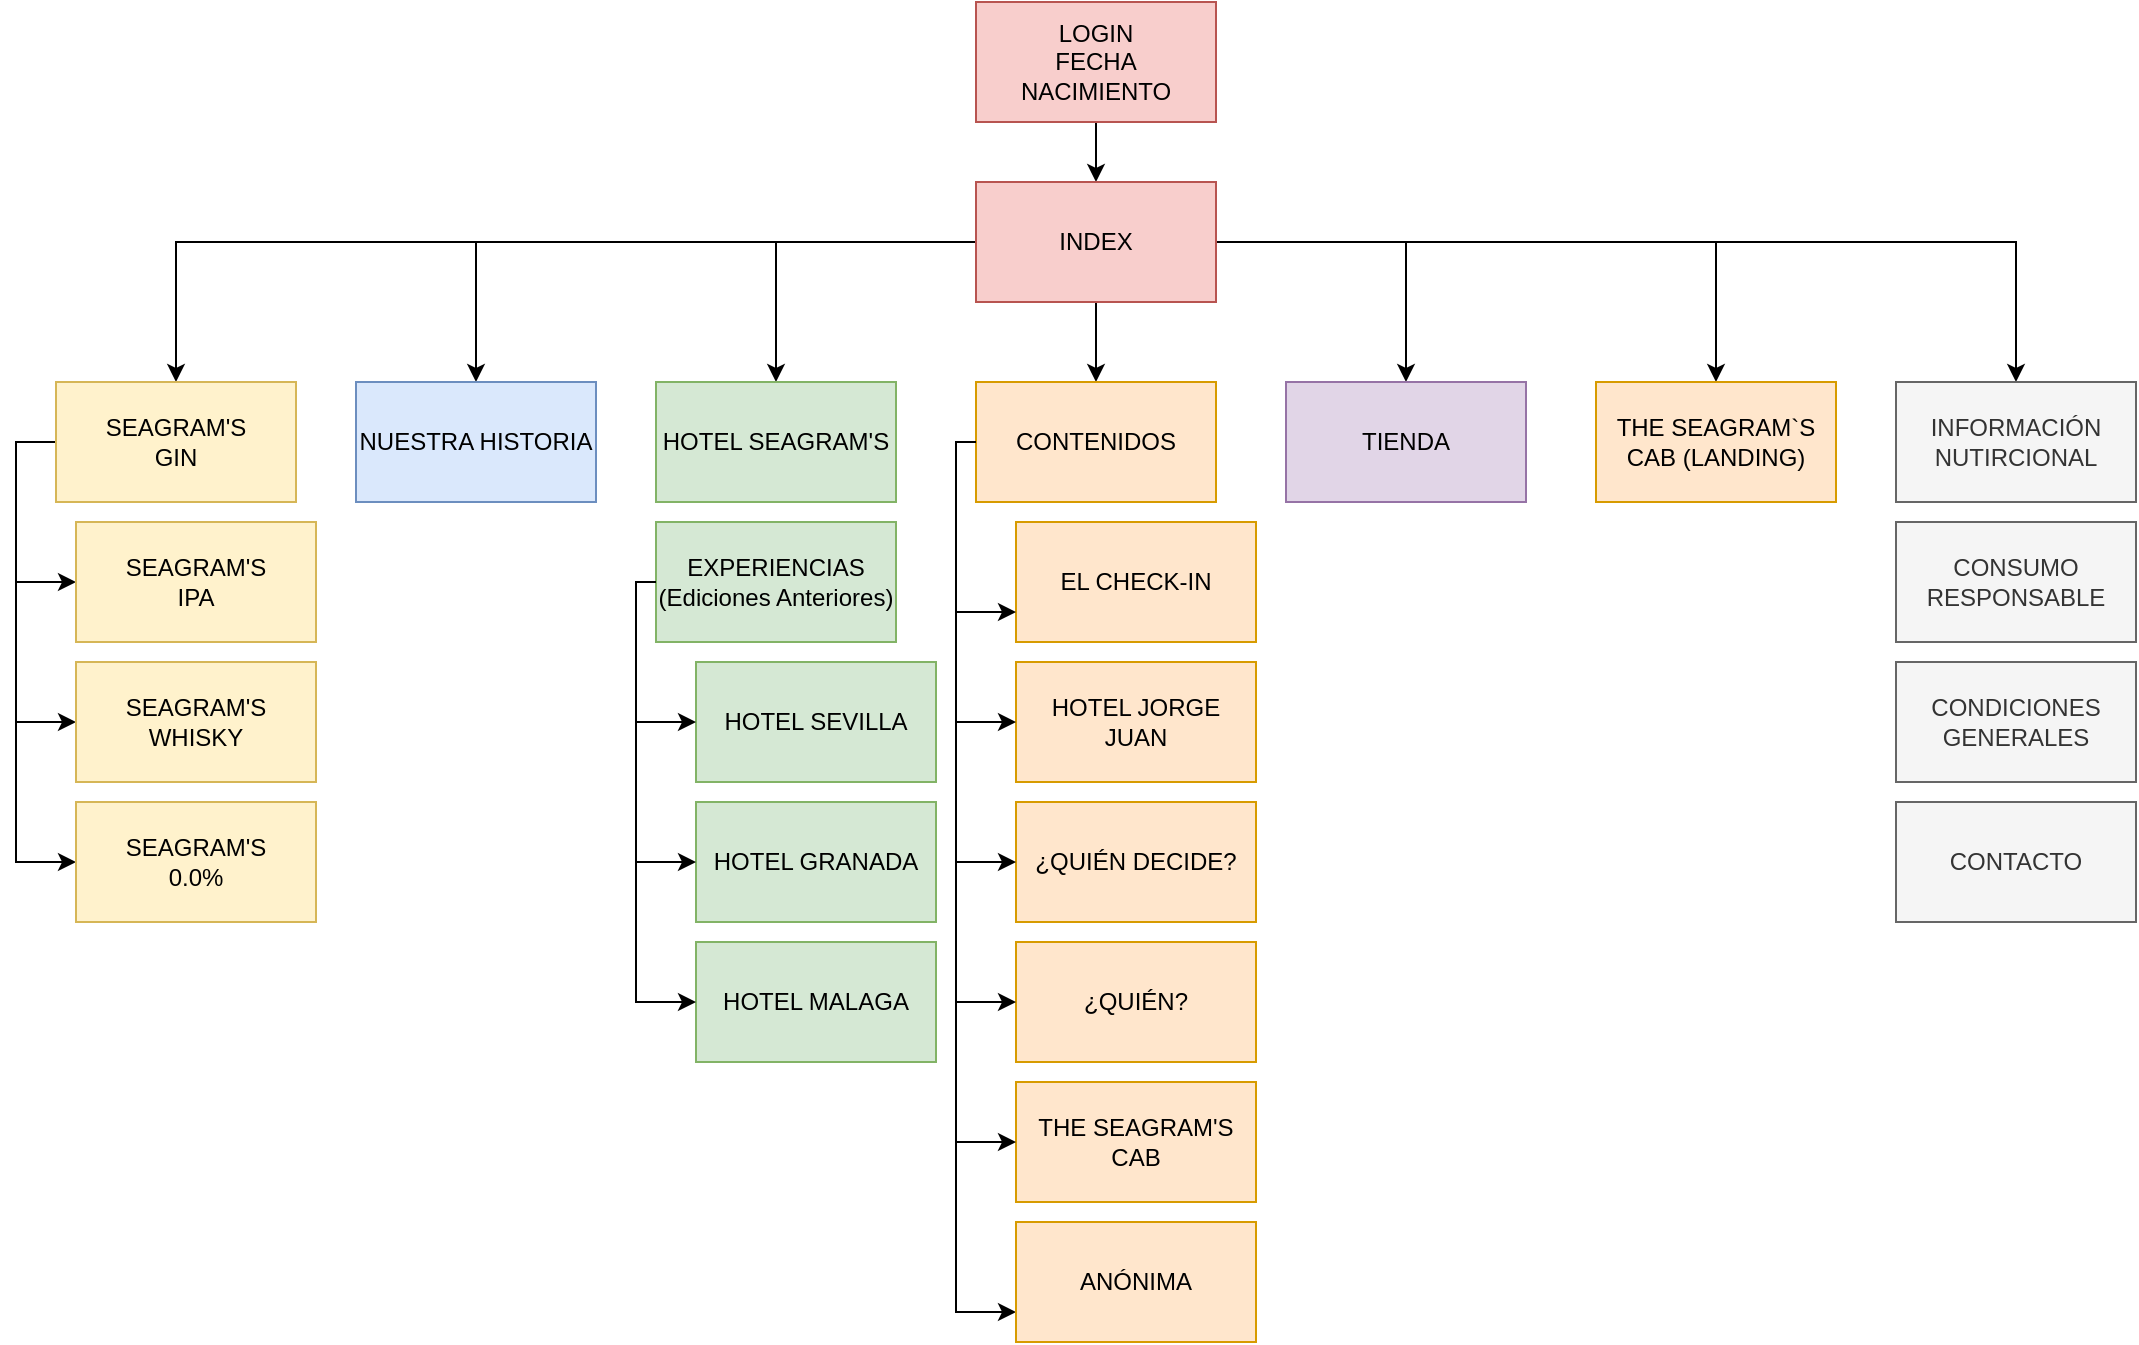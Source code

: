 <mxfile version="22.0.6" type="device">
  <diagram name="Page-1" id="UPyhZuUcKWYXe479IDXW">
    <mxGraphModel dx="1434" dy="718" grid="1" gridSize="10" guides="1" tooltips="1" connect="1" arrows="1" fold="1" page="1" pageScale="1" pageWidth="1169" pageHeight="827" math="0" shadow="0">
      <root>
        <mxCell id="0" />
        <mxCell id="1" parent="0" />
        <mxCell id="aDZJmFYsELoGhruwjNEE-1" style="edgeStyle=orthogonalEdgeStyle;rounded=0;orthogonalLoop=1;jettySize=auto;html=1;entryX=0.5;entryY=0;entryDx=0;entryDy=0;" parent="1" source="Sr8KO_wC5HSbl_b9Vxh5-1" target="Sr8KO_wC5HSbl_b9Vxh5-2" edge="1">
          <mxGeometry relative="1" as="geometry" />
        </mxCell>
        <mxCell id="Sr8KO_wC5HSbl_b9Vxh5-1" value="&lt;div&gt;LOGIN&lt;/div&gt;&lt;div&gt;FECHA NACIMIENTO&lt;br&gt;&lt;/div&gt;" style="rounded=0;html=1;fillColor=#f8cecc;strokeColor=#b85450;whiteSpace=wrap;" parent="1" vertex="1">
          <mxGeometry x="490" y="10" width="120" height="60" as="geometry" />
        </mxCell>
        <mxCell id="aDZJmFYsELoGhruwjNEE-35" style="edgeStyle=orthogonalEdgeStyle;rounded=0;orthogonalLoop=1;jettySize=auto;html=1;entryX=0.5;entryY=0;entryDx=0;entryDy=0;" parent="1" source="Sr8KO_wC5HSbl_b9Vxh5-2" target="Sr8KO_wC5HSbl_b9Vxh5-17" edge="1">
          <mxGeometry relative="1" as="geometry" />
        </mxCell>
        <mxCell id="aDZJmFYsELoGhruwjNEE-37" style="edgeStyle=orthogonalEdgeStyle;rounded=0;orthogonalLoop=1;jettySize=auto;html=1;" parent="1" source="Sr8KO_wC5HSbl_b9Vxh5-2" target="Sr8KO_wC5HSbl_b9Vxh5-26" edge="1">
          <mxGeometry relative="1" as="geometry" />
        </mxCell>
        <mxCell id="aDZJmFYsELoGhruwjNEE-38" style="edgeStyle=orthogonalEdgeStyle;rounded=0;orthogonalLoop=1;jettySize=auto;html=1;" parent="1" source="Sr8KO_wC5HSbl_b9Vxh5-2" target="Sr8KO_wC5HSbl_b9Vxh5-45" edge="1">
          <mxGeometry relative="1" as="geometry" />
        </mxCell>
        <mxCell id="aDZJmFYsELoGhruwjNEE-39" style="edgeStyle=orthogonalEdgeStyle;rounded=0;orthogonalLoop=1;jettySize=auto;html=1;entryX=0.5;entryY=0;entryDx=0;entryDy=0;" parent="1" source="Sr8KO_wC5HSbl_b9Vxh5-2" target="Sr8KO_wC5HSbl_b9Vxh5-25" edge="1">
          <mxGeometry relative="1" as="geometry" />
        </mxCell>
        <mxCell id="aDZJmFYsELoGhruwjNEE-40" style="edgeStyle=orthogonalEdgeStyle;rounded=0;orthogonalLoop=1;jettySize=auto;html=1;" parent="1" source="Sr8KO_wC5HSbl_b9Vxh5-2" target="Sr8KO_wC5HSbl_b9Vxh5-9" edge="1">
          <mxGeometry relative="1" as="geometry" />
        </mxCell>
        <mxCell id="aDZJmFYsELoGhruwjNEE-41" style="edgeStyle=orthogonalEdgeStyle;rounded=0;orthogonalLoop=1;jettySize=auto;html=1;" parent="1" source="Sr8KO_wC5HSbl_b9Vxh5-2" target="Sr8KO_wC5HSbl_b9Vxh5-8" edge="1">
          <mxGeometry relative="1" as="geometry" />
        </mxCell>
        <mxCell id="aDZJmFYsELoGhruwjNEE-42" style="edgeStyle=orthogonalEdgeStyle;rounded=0;orthogonalLoop=1;jettySize=auto;html=1;" parent="1" source="Sr8KO_wC5HSbl_b9Vxh5-2" target="Sr8KO_wC5HSbl_b9Vxh5-4" edge="1">
          <mxGeometry relative="1" as="geometry" />
        </mxCell>
        <mxCell id="Sr8KO_wC5HSbl_b9Vxh5-2" value="&lt;div&gt;INDEX&lt;/div&gt;" style="rounded=0;html=1;fillColor=#f8cecc;strokeColor=#b85450;whiteSpace=wrap;" parent="1" vertex="1">
          <mxGeometry x="490" y="100" width="120" height="60" as="geometry" />
        </mxCell>
        <mxCell id="Sr8KO_wC5HSbl_b9Vxh5-8" value="NUESTRA HISTORIA" style="rounded=0;html=1;fillColor=#dae8fc;strokeColor=#6c8ebf;whiteSpace=wrap;" parent="1" vertex="1">
          <mxGeometry x="180" y="200" width="120" height="60" as="geometry" />
        </mxCell>
        <mxCell id="Sr8KO_wC5HSbl_b9Vxh5-25" value="&lt;div&gt;TIENDA&lt;br&gt;&lt;/div&gt;" style="rounded=0;html=1;fillColor=#e1d5e7;strokeColor=#9673a6;whiteSpace=wrap;" parent="1" vertex="1">
          <mxGeometry x="645" y="200" width="120" height="60" as="geometry" />
        </mxCell>
        <mxCell id="Sr8KO_wC5HSbl_b9Vxh5-26" value="THE SEAGRAM`S CAB (LANDING)" style="rounded=0;html=1;fillColor=#ffe6cc;strokeColor=#d79b00;whiteSpace=wrap;" parent="1" vertex="1">
          <mxGeometry x="800" y="200" width="120" height="60" as="geometry" />
        </mxCell>
        <mxCell id="aDZJmFYsELoGhruwjNEE-6" value="" style="group;whiteSpace=wrap;" parent="1" vertex="1" connectable="0">
          <mxGeometry x="10" y="200" width="150" height="270" as="geometry" />
        </mxCell>
        <mxCell id="Sr8KO_wC5HSbl_b9Vxh5-32" style="edgeStyle=orthogonalEdgeStyle;rounded=0;orthogonalLoop=1;jettySize=auto;html=1;entryX=0;entryY=0.5;entryDx=0;entryDy=0;" parent="aDZJmFYsELoGhruwjNEE-6" edge="1">
          <mxGeometry relative="1" as="geometry">
            <mxPoint x="10" y="30" as="sourcePoint" />
            <mxPoint x="30.0" y="100" as="targetPoint" />
            <Array as="points">
              <mxPoint y="30" />
              <mxPoint y="100" />
            </Array>
          </mxGeometry>
        </mxCell>
        <mxCell id="Sr8KO_wC5HSbl_b9Vxh5-33" style="edgeStyle=orthogonalEdgeStyle;rounded=0;orthogonalLoop=1;jettySize=auto;html=1;entryX=0;entryY=0.5;entryDx=0;entryDy=0;" parent="aDZJmFYsELoGhruwjNEE-6" edge="1">
          <mxGeometry relative="1" as="geometry">
            <mxPoint x="10" y="30" as="sourcePoint" />
            <mxPoint x="30.0" y="170" as="targetPoint" />
            <Array as="points">
              <mxPoint y="30" />
              <mxPoint y="170" />
            </Array>
          </mxGeometry>
        </mxCell>
        <mxCell id="Sr8KO_wC5HSbl_b9Vxh5-34" style="edgeStyle=orthogonalEdgeStyle;rounded=0;orthogonalLoop=1;jettySize=auto;html=1;entryX=0;entryY=0.5;entryDx=0;entryDy=0;exitX=0;exitY=0.5;exitDx=0;exitDy=0;" parent="aDZJmFYsELoGhruwjNEE-6" source="Sr8KO_wC5HSbl_b9Vxh5-4" edge="1">
          <mxGeometry relative="1" as="geometry">
            <mxPoint x="10" y="30" as="sourcePoint" />
            <mxPoint x="30.0" y="240" as="targetPoint" />
            <Array as="points">
              <mxPoint y="30" />
              <mxPoint y="240" />
            </Array>
          </mxGeometry>
        </mxCell>
        <mxCell id="Sr8KO_wC5HSbl_b9Vxh5-4" value="&lt;div&gt;SEAGRAM&#39;S &lt;br&gt;&lt;/div&gt;&lt;div&gt;GIN&lt;br&gt;&lt;/div&gt;" style="rounded=0;html=1;container=0;fillColor=#fff2cc;strokeColor=#d6b656;whiteSpace=wrap;" parent="aDZJmFYsELoGhruwjNEE-6" vertex="1">
          <mxGeometry x="20.0" width="120" height="60" as="geometry">
            <mxRectangle x="20.0" width="110" height="40" as="alternateBounds" />
          </mxGeometry>
        </mxCell>
        <mxCell id="Sr8KO_wC5HSbl_b9Vxh5-5" value="&lt;div&gt;SEAGRAM&#39;S &lt;br&gt;&lt;/div&gt;&lt;div&gt;IPA&lt;br&gt;&lt;/div&gt;" style="rounded=0;html=1;fillColor=#fff2cc;strokeColor=#d6b656;container=0;whiteSpace=wrap;" parent="aDZJmFYsELoGhruwjNEE-6" vertex="1">
          <mxGeometry x="30.0" y="70" width="120" height="60" as="geometry" />
        </mxCell>
        <mxCell id="Sr8KO_wC5HSbl_b9Vxh5-6" value="&lt;div&gt;SEAGRAM&#39;S &lt;br&gt;&lt;/div&gt;&lt;div&gt;WHISKY&lt;br&gt;&lt;/div&gt;" style="rounded=0;html=1;fillColor=#fff2cc;strokeColor=#d6b656;container=0;whiteSpace=wrap;" parent="aDZJmFYsELoGhruwjNEE-6" vertex="1">
          <mxGeometry x="30.0" y="140" width="120" height="60" as="geometry" />
        </mxCell>
        <mxCell id="Sr8KO_wC5HSbl_b9Vxh5-7" value="&lt;div&gt;SEAGRAM&#39;S &lt;br&gt;&lt;/div&gt;&lt;div&gt;0.0%&lt;br&gt;&lt;/div&gt;" style="rounded=0;html=1;fillColor=#fff2cc;strokeColor=#d6b656;container=0;whiteSpace=wrap;" parent="aDZJmFYsELoGhruwjNEE-6" vertex="1">
          <mxGeometry x="30.0" y="210" width="120" height="60" as="geometry" />
        </mxCell>
        <mxCell id="aDZJmFYsELoGhruwjNEE-7" value="" style="group;whiteSpace=wrap;" parent="1" vertex="1" connectable="0">
          <mxGeometry x="320" y="200" width="150" height="340" as="geometry" />
        </mxCell>
        <mxCell id="Sr8KO_wC5HSbl_b9Vxh5-9" value="&lt;div&gt;HOTEL SEAGRAM&#39;S&lt;/div&gt;" style="rounded=0;html=1;fillColor=#d5e8d4;strokeColor=#82b366;container=0;whiteSpace=wrap;" parent="aDZJmFYsELoGhruwjNEE-7" vertex="1">
          <mxGeometry x="10" width="120" height="60" as="geometry" />
        </mxCell>
        <mxCell id="Sr8KO_wC5HSbl_b9Vxh5-10" value="&lt;div&gt;EXPERIENCIAS&lt;/div&gt;&lt;div&gt;(Ediciones Anteriores)&lt;br&gt;&lt;/div&gt;" style="rounded=0;html=1;fillColor=#d5e8d4;strokeColor=#82b366;container=0;whiteSpace=wrap;" parent="aDZJmFYsELoGhruwjNEE-7" vertex="1">
          <mxGeometry x="10" y="70" width="120" height="60" as="geometry" />
        </mxCell>
        <mxCell id="Sr8KO_wC5HSbl_b9Vxh5-11" value="HOTEL MALAGA" style="rounded=0;html=1;fillColor=#d5e8d4;strokeColor=#82b366;container=0;whiteSpace=wrap;" parent="aDZJmFYsELoGhruwjNEE-7" vertex="1">
          <mxGeometry x="30" y="280" width="120" height="60" as="geometry" />
        </mxCell>
        <mxCell id="Sr8KO_wC5HSbl_b9Vxh5-31" style="edgeStyle=orthogonalEdgeStyle;rounded=0;orthogonalLoop=1;jettySize=auto;html=1;entryX=0;entryY=0.5;entryDx=0;entryDy=0;" parent="aDZJmFYsELoGhruwjNEE-7" source="Sr8KO_wC5HSbl_b9Vxh5-10" target="Sr8KO_wC5HSbl_b9Vxh5-11" edge="1">
          <mxGeometry relative="1" as="geometry">
            <Array as="points">
              <mxPoint y="100" />
              <mxPoint y="310" />
            </Array>
          </mxGeometry>
        </mxCell>
        <mxCell id="Sr8KO_wC5HSbl_b9Vxh5-12" value="HOTEL SEVILLA" style="rounded=0;html=1;fillColor=#d5e8d4;strokeColor=#82b366;container=0;whiteSpace=wrap;" parent="aDZJmFYsELoGhruwjNEE-7" vertex="1">
          <mxGeometry x="30" y="140" width="120" height="60" as="geometry" />
        </mxCell>
        <mxCell id="Sr8KO_wC5HSbl_b9Vxh5-27" style="edgeStyle=orthogonalEdgeStyle;rounded=0;orthogonalLoop=1;jettySize=auto;html=1;entryX=0;entryY=0.5;entryDx=0;entryDy=0;" parent="aDZJmFYsELoGhruwjNEE-7" source="Sr8KO_wC5HSbl_b9Vxh5-10" target="Sr8KO_wC5HSbl_b9Vxh5-12" edge="1">
          <mxGeometry relative="1" as="geometry">
            <Array as="points">
              <mxPoint y="100" />
              <mxPoint y="170" />
            </Array>
          </mxGeometry>
        </mxCell>
        <mxCell id="Sr8KO_wC5HSbl_b9Vxh5-13" value="HOTEL GRANADA" style="rounded=0;html=1;fillColor=#d5e8d4;strokeColor=#82b366;container=0;whiteSpace=wrap;" parent="aDZJmFYsELoGhruwjNEE-7" vertex="1">
          <mxGeometry x="30" y="210" width="120" height="60" as="geometry" />
        </mxCell>
        <mxCell id="Sr8KO_wC5HSbl_b9Vxh5-30" style="edgeStyle=orthogonalEdgeStyle;rounded=0;orthogonalLoop=1;jettySize=auto;html=1;entryX=0;entryY=0.5;entryDx=0;entryDy=0;" parent="aDZJmFYsELoGhruwjNEE-7" source="Sr8KO_wC5HSbl_b9Vxh5-10" target="Sr8KO_wC5HSbl_b9Vxh5-13" edge="1">
          <mxGeometry relative="1" as="geometry">
            <Array as="points">
              <mxPoint y="100" />
              <mxPoint y="240" />
            </Array>
          </mxGeometry>
        </mxCell>
        <mxCell id="aDZJmFYsELoGhruwjNEE-8" value="" style="group" parent="1" vertex="1" connectable="0">
          <mxGeometry x="480" y="200" width="150" height="480" as="geometry" />
        </mxCell>
        <mxCell id="Sr8KO_wC5HSbl_b9Vxh5-43" style="edgeStyle=orthogonalEdgeStyle;rounded=0;orthogonalLoop=1;jettySize=auto;html=1;" parent="aDZJmFYsELoGhruwjNEE-8" source="Sr8KO_wC5HSbl_b9Vxh5-17" edge="1">
          <mxGeometry relative="1" as="geometry">
            <mxPoint x="30" y="465" as="targetPoint" />
            <Array as="points">
              <mxPoint y="30" />
              <mxPoint y="465" />
            </Array>
          </mxGeometry>
        </mxCell>
        <mxCell id="Sr8KO_wC5HSbl_b9Vxh5-17" value="CONTENIDOS" style="rounded=0;html=1;container=0;fillColor=#ffe6cc;strokeColor=#d79b00;whiteSpace=wrap;" parent="aDZJmFYsELoGhruwjNEE-8" vertex="1">
          <mxGeometry x="10" width="120" height="60" as="geometry" />
        </mxCell>
        <mxCell id="Sr8KO_wC5HSbl_b9Vxh5-18" value="EL CHECK-IN" style="rounded=0;html=1;container=0;fillColor=#ffe6cc;strokeColor=#d79b00;whiteSpace=wrap;" parent="aDZJmFYsELoGhruwjNEE-8" vertex="1">
          <mxGeometry x="30" y="70" width="120" height="60" as="geometry" />
        </mxCell>
        <mxCell id="Sr8KO_wC5HSbl_b9Vxh5-38" style="edgeStyle=orthogonalEdgeStyle;rounded=0;orthogonalLoop=1;jettySize=auto;html=1;entryX=0;entryY=0.75;entryDx=0;entryDy=0;" parent="aDZJmFYsELoGhruwjNEE-8" source="Sr8KO_wC5HSbl_b9Vxh5-17" target="Sr8KO_wC5HSbl_b9Vxh5-18" edge="1">
          <mxGeometry relative="1" as="geometry">
            <Array as="points">
              <mxPoint y="30" />
              <mxPoint y="115" />
            </Array>
          </mxGeometry>
        </mxCell>
        <mxCell id="Sr8KO_wC5HSbl_b9Vxh5-19" value="&lt;div&gt;HOTEL JORGE JUAN&lt;/div&gt;" style="rounded=0;html=1;container=0;fillColor=#ffe6cc;strokeColor=#d79b00;whiteSpace=wrap;" parent="aDZJmFYsELoGhruwjNEE-8" vertex="1">
          <mxGeometry x="30" y="140" width="120" height="60" as="geometry" />
        </mxCell>
        <mxCell id="Sr8KO_wC5HSbl_b9Vxh5-39" style="edgeStyle=orthogonalEdgeStyle;rounded=0;orthogonalLoop=1;jettySize=auto;html=1;entryX=0;entryY=0.5;entryDx=0;entryDy=0;" parent="aDZJmFYsELoGhruwjNEE-8" source="Sr8KO_wC5HSbl_b9Vxh5-17" target="Sr8KO_wC5HSbl_b9Vxh5-19" edge="1">
          <mxGeometry relative="1" as="geometry">
            <Array as="points">
              <mxPoint y="30" />
              <mxPoint y="170" />
            </Array>
          </mxGeometry>
        </mxCell>
        <mxCell id="Sr8KO_wC5HSbl_b9Vxh5-20" value="¿QUIÉN DECIDE?" style="rounded=0;html=1;container=0;fillColor=#ffe6cc;strokeColor=#d79b00;whiteSpace=wrap;" parent="aDZJmFYsELoGhruwjNEE-8" vertex="1">
          <mxGeometry x="30" y="210" width="120" height="60" as="geometry" />
        </mxCell>
        <mxCell id="Sr8KO_wC5HSbl_b9Vxh5-40" style="edgeStyle=orthogonalEdgeStyle;rounded=0;orthogonalLoop=1;jettySize=auto;html=1;entryX=0;entryY=0.5;entryDx=0;entryDy=0;" parent="aDZJmFYsELoGhruwjNEE-8" source="Sr8KO_wC5HSbl_b9Vxh5-17" target="Sr8KO_wC5HSbl_b9Vxh5-20" edge="1">
          <mxGeometry relative="1" as="geometry">
            <Array as="points">
              <mxPoint y="30" />
              <mxPoint y="240" />
            </Array>
          </mxGeometry>
        </mxCell>
        <mxCell id="Sr8KO_wC5HSbl_b9Vxh5-21" value="¿QUIÉN?" style="rounded=0;html=1;container=0;fillColor=#ffe6cc;strokeColor=#d79b00;whiteSpace=wrap;" parent="aDZJmFYsELoGhruwjNEE-8" vertex="1">
          <mxGeometry x="30" y="280" width="120" height="60" as="geometry" />
        </mxCell>
        <mxCell id="Sr8KO_wC5HSbl_b9Vxh5-41" style="edgeStyle=orthogonalEdgeStyle;rounded=0;orthogonalLoop=1;jettySize=auto;html=1;entryX=0;entryY=0.5;entryDx=0;entryDy=0;" parent="aDZJmFYsELoGhruwjNEE-8" source="Sr8KO_wC5HSbl_b9Vxh5-17" target="Sr8KO_wC5HSbl_b9Vxh5-21" edge="1">
          <mxGeometry relative="1" as="geometry">
            <Array as="points">
              <mxPoint y="30" />
              <mxPoint y="310" />
            </Array>
          </mxGeometry>
        </mxCell>
        <mxCell id="Sr8KO_wC5HSbl_b9Vxh5-22" value="THE SEAGRAM&#39;S CAB" style="rounded=0;html=1;container=0;fillColor=#ffe6cc;strokeColor=#d79b00;whiteSpace=wrap;" parent="aDZJmFYsELoGhruwjNEE-8" vertex="1">
          <mxGeometry x="30" y="350" width="120" height="60" as="geometry" />
        </mxCell>
        <mxCell id="Sr8KO_wC5HSbl_b9Vxh5-42" style="edgeStyle=orthogonalEdgeStyle;rounded=0;orthogonalLoop=1;jettySize=auto;html=1;entryX=0;entryY=0.5;entryDx=0;entryDy=0;" parent="aDZJmFYsELoGhruwjNEE-8" source="Sr8KO_wC5HSbl_b9Vxh5-17" target="Sr8KO_wC5HSbl_b9Vxh5-22" edge="1">
          <mxGeometry relative="1" as="geometry">
            <Array as="points">
              <mxPoint y="30" />
              <mxPoint y="380" />
            </Array>
          </mxGeometry>
        </mxCell>
        <mxCell id="Sr8KO_wC5HSbl_b9Vxh5-23" value="ANÓNIMA" style="rounded=0;html=1;container=0;fillColor=#ffe6cc;strokeColor=#d79b00;whiteSpace=wrap;" parent="aDZJmFYsELoGhruwjNEE-8" vertex="1">
          <mxGeometry x="30" y="420" width="120" height="60" as="geometry" />
        </mxCell>
        <mxCell id="aDZJmFYsELoGhruwjNEE-23" value="" style="group" parent="1" vertex="1" connectable="0">
          <mxGeometry x="950" y="200" width="120" height="270" as="geometry" />
        </mxCell>
        <mxCell id="Sr8KO_wC5HSbl_b9Vxh5-45" value="&lt;div&gt;INFORMACIÓN NUTIRCIONAL&lt;br&gt;&lt;/div&gt;" style="rounded=0;html=1;fillColor=#f5f5f5;strokeColor=#666666;fontColor=#333333;whiteSpace=wrap;" parent="aDZJmFYsELoGhruwjNEE-23" vertex="1">
          <mxGeometry width="120" height="60" as="geometry" />
        </mxCell>
        <mxCell id="Sr8KO_wC5HSbl_b9Vxh5-46" value="CONSUMO RESPONSABLE " style="rounded=0;html=1;fillColor=#f5f5f5;fontColor=#333333;strokeColor=#666666;whiteSpace=wrap;" parent="aDZJmFYsELoGhruwjNEE-23" vertex="1">
          <mxGeometry y="70" width="120" height="60" as="geometry" />
        </mxCell>
        <mxCell id="Sr8KO_wC5HSbl_b9Vxh5-47" value="&lt;div&gt;CONTACTO&lt;/div&gt;" style="rounded=0;html=1;fillColor=#f5f5f5;fontColor=#333333;strokeColor=#666666;whiteSpace=wrap;" parent="aDZJmFYsELoGhruwjNEE-23" vertex="1">
          <mxGeometry y="210" width="120" height="60" as="geometry" />
        </mxCell>
        <mxCell id="Sr8KO_wC5HSbl_b9Vxh5-48" value="CONDICIONES GENERALES" style="rounded=0;html=1;fillColor=#f5f5f5;fontColor=#333333;strokeColor=#666666;whiteSpace=wrap;" parent="aDZJmFYsELoGhruwjNEE-23" vertex="1">
          <mxGeometry y="140" width="120" height="60" as="geometry" />
        </mxCell>
      </root>
    </mxGraphModel>
  </diagram>
</mxfile>
